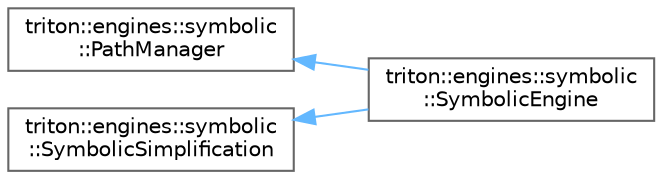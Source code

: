 digraph "Graphical Class Hierarchy"
{
 // LATEX_PDF_SIZE
  bgcolor="transparent";
  edge [fontname=Helvetica,fontsize=10,labelfontname=Helvetica,labelfontsize=10];
  node [fontname=Helvetica,fontsize=10,shape=box,height=0.2,width=0.4];
  rankdir="LR";
  Node0 [label="triton::engines::symbolic\l::PathManager",height=0.2,width=0.4,color="grey40", fillcolor="white", style="filled",URL="$classtriton_1_1engines_1_1symbolic_1_1PathManager.html",tooltip="The path manager class."];
  Node0 -> Node1 [dir="back",color="steelblue1",style="solid"];
  Node1 [label="triton::engines::symbolic\l::SymbolicEngine",height=0.2,width=0.4,color="grey40", fillcolor="white", style="filled",URL="$classtriton_1_1engines_1_1symbolic_1_1SymbolicEngine.html",tooltip="The symbolic engine class."];
  Node2 [label="triton::engines::symbolic\l::SymbolicSimplification",height=0.2,width=0.4,color="grey40", fillcolor="white", style="filled",URL="$classtriton_1_1engines_1_1symbolic_1_1SymbolicSimplification.html",tooltip="The symbolic simplification class."];
  Node2 -> Node1 [dir="back",color="steelblue1",style="solid"];
}
